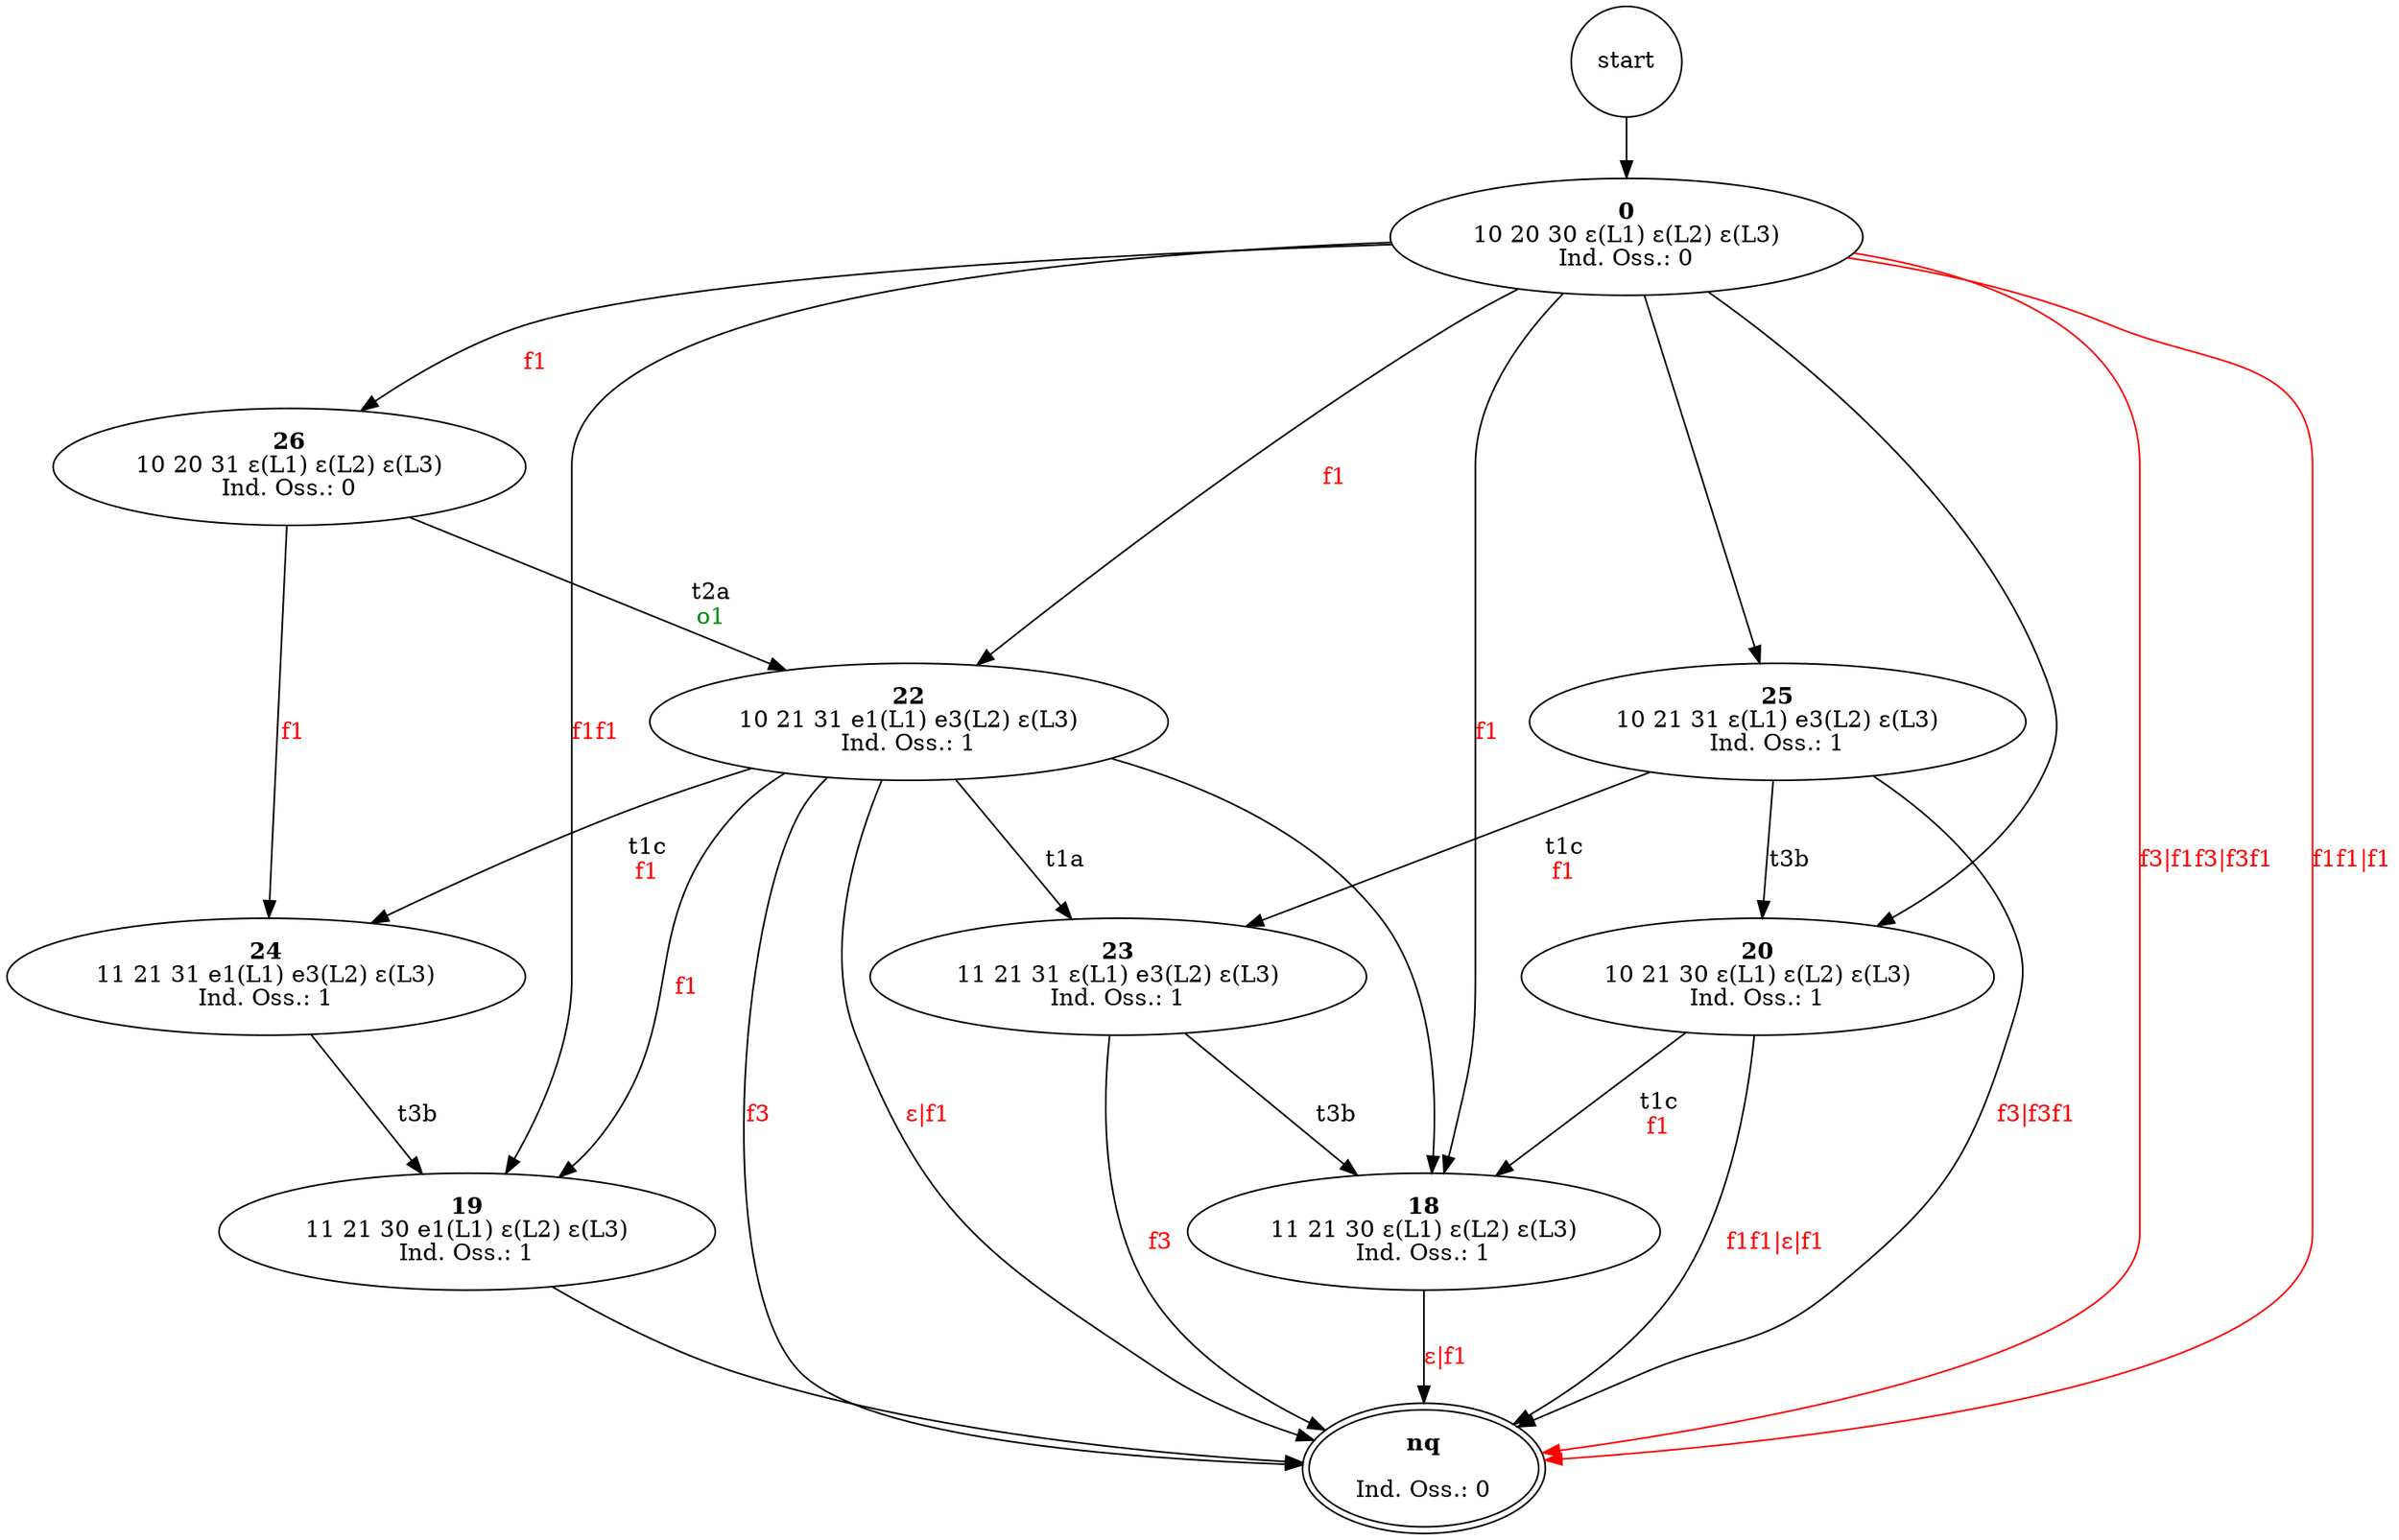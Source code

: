 digraph SpazioComportamentale {
    // ARCHI
    start	->	n0
	n0	->	n26 [label=<<br/><font color="red">f1</font>>]
	n0	->	n25 [label=<>]
	n0	->	n22 [label=<<br/><font color="red">f1</font>>]
	n0	->	n20 [label=<>]
	n0	->	nnq [label=<<br/><font color="red">f3|f1f3|f3f1</font>> color=red]
	n0	->	n18 [label=<<br/><font color="red">f1</font>>]
	n0	->	n19 [label=<<br/><font color="red">f1f1</font>>]
	n0	->	nnq [label=<<br/><font color="red">f1f1|f1</font>> color=red]
	n18	->	nnq [label=<<br/><font color="red">ε|f1</font>>]
	n19	->	nnq [label=<>]
	n20	->	n18 [label=<<br/>t1c<br/><font color="red">f1</font>>]
	n20	->	nnq [label=<<br/><font color="red">f1f1|ε|f1</font>>]
	n22	->	n23 [label=<<br/>t1a>]
	n22	->	n24 [label=<<br/>t1c<br/><font color="red">f1</font>>]
	n22	->	nnq [label=<<br/><font color="red">f3</font>>]
	n22	->	n18 [label=<>]
	n22	->	n19 [label=<<br/><font color="red">f1</font>>]
	n22	->	nnq [label=<<br/><font color="red">ε|f1</font>>]
	n23	->	n18 [label=<<br/>t3b>]
	n23	->	nnq [label=<<br/><font color="red">f3</font>>]
	n24	->	n19 [label=<<br/>t3b>]
	n25	->	n23 [label=<<br/>t1c<br/><font color="red">f1</font>>]
	n25	->	n20 [label=<<br/>t3b>]
	n25	->	nnq [label=<<br/><font color="red">f3|f3f1</font>>]
	n26	->	n22 [label=<<br/>t2a<br/><font color="green4">o1</font>>]
	n26	->	n24 [label=<<br/><font color="red">f1</font>>]

    // NODI
    start[shape="circle"]
	n0 [label=<<b>0</b><br/>10 20 30 ε(L1) ε(L2) ε(L3)<br/>Ind. Oss.: 0>]
	n18 [label=<<b>18</b><br/>11 21 30 ε(L1) ε(L2) ε(L3)<br/>Ind. Oss.: 1>]
	n19 [label=<<b>19</b><br/>11 21 30 e1(L1) ε(L2) ε(L3)<br/>Ind. Oss.: 1>]
	n20 [label=<<b>20</b><br/>10 21 30 ε(L1) ε(L2) ε(L3)<br/>Ind. Oss.: 1>]
	n22 [label=<<b>22</b><br/>10 21 31 e1(L1) e3(L2) ε(L3)<br/>Ind. Oss.: 1>]
	n23 [label=<<b>23</b><br/>11 21 31 ε(L1) e3(L2) ε(L3)<br/>Ind. Oss.: 1>]
	n24 [label=<<b>24</b><br/>11 21 31 e1(L1) e3(L2) ε(L3)<br/>Ind. Oss.: 1>]
	n25 [label=<<b>25</b><br/>10 21 31 ε(L1) e3(L2) ε(L3)<br/>Ind. Oss.: 1>]
	n26 [label=<<b>26</b><br/>10 20 31 ε(L1) ε(L2) ε(L3)<br/>Ind. Oss.: 0>]
	nnq [label=<<b>nq</b><br/> <br/>Ind. Oss.: 0> peripheries=2]
}
